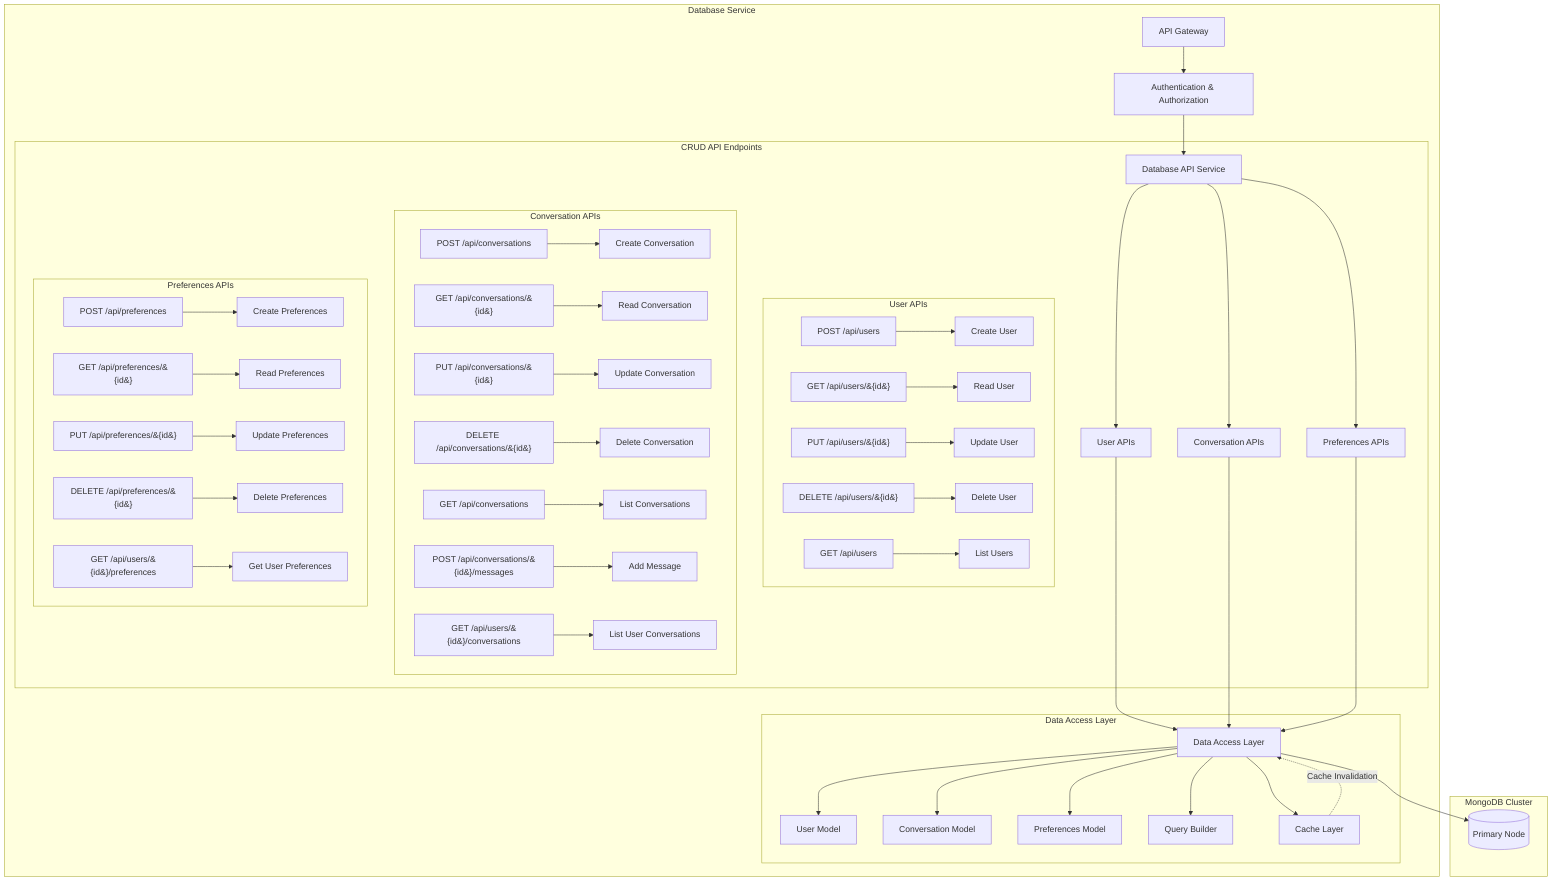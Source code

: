 graph TB
    subgraph Database Service
        direction TB
        
        APIG[API Gateway] --> Auth[Authentication & Authorization]
        Auth --> DBAPI[Database API Service]
        
        subgraph CRUD API Endpoints
            direction TB
            DBAPI --> UserAPI[User APIs]
            DBAPI --> ConvAPI[Conversation APIs]
            DBAPI --> PrefAPI[Preferences APIs]
            
            subgraph User APIs
                direction LR
                U1[POST /api/users] --> UC[Create User]
                U2[GET /api/users/&#123;id&#125;] --> UR[Read User]
                U3[PUT /api/users/&#123;id&#125;] --> UU[Update User]
                U4[DELETE /api/users/&#123;id&#125;] --> UD[Delete User]
                U5[GET /api/users] --> UL[List Users]
            end
            
            subgraph Conversation APIs
                direction LR
                C1[POST /api/conversations] --> CC[Create Conversation]
                C2[GET /api/conversations/&#123;id&#125;] --> CR[Read Conversation]
                C3[PUT /api/conversations/&#123;id&#125;] --> CU[Update Conversation]
                C4[DELETE /api/conversations/&#123;id&#125;] --> CD[Delete Conversation]
                C5[GET /api/conversations] --> CL[List Conversations]
                C6[POST /api/conversations/&#123;id&#125;/messages] --> CM[Add Message]
                C7[GET /api/users/&#123;id&#125;/conversations] --> CUL[List User Conversations]
            end
            
            subgraph Preferences APIs
                direction LR
                P1[POST /api/preferences] --> PC[Create Preferences]
                P2[GET /api/preferences/&#123;id&#125;] --> PR[Read Preferences]
                P3[PUT /api/preferences/&#123;id&#125;] --> PU[Update Preferences]
                P4[DELETE /api/preferences/&#123;id&#125;] --> PD[Delete Preferences]
                P5[GET /api/users/&#123;id&#125;/preferences] --> PUP[Get User Preferences]
            end
        end
        
        subgraph Data Access Layer
            direction TB
            DAL[Data Access Layer] --> UM[User Model]
            DAL --> CM1[Conversation Model]
            DAL --> PM[Preferences Model]
            DAL --> QBuilder[Query Builder]
            DAL --> Cache[Cache Layer]
        end
        
        UserAPI --> DAL
        ConvAPI --> DAL
        PrefAPI --> DAL
    end
    
    subgraph MongoDB Cluster
            MongoDb[(Primary Node)]    
    end


    DAL --> MongoDb
    Cache -. Cache Invalidation .-> DAL